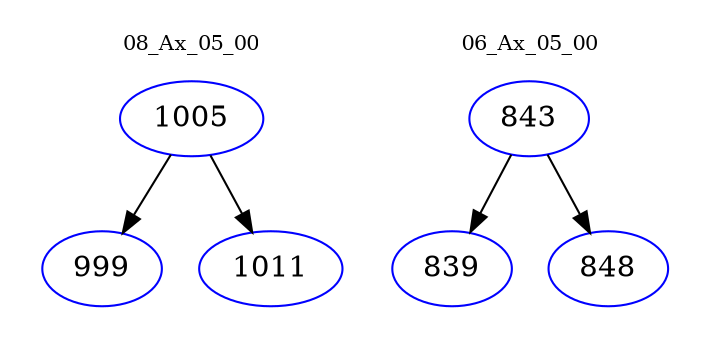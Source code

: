 digraph{
subgraph cluster_0 {
color = white
label = "08_Ax_05_00";
fontsize=10;
T0_1005 [label="1005", color="blue"]
T0_1005 -> T0_999 [color="black"]
T0_999 [label="999", color="blue"]
T0_1005 -> T0_1011 [color="black"]
T0_1011 [label="1011", color="blue"]
}
subgraph cluster_1 {
color = white
label = "06_Ax_05_00";
fontsize=10;
T1_843 [label="843", color="blue"]
T1_843 -> T1_839 [color="black"]
T1_839 [label="839", color="blue"]
T1_843 -> T1_848 [color="black"]
T1_848 [label="848", color="blue"]
}
}
